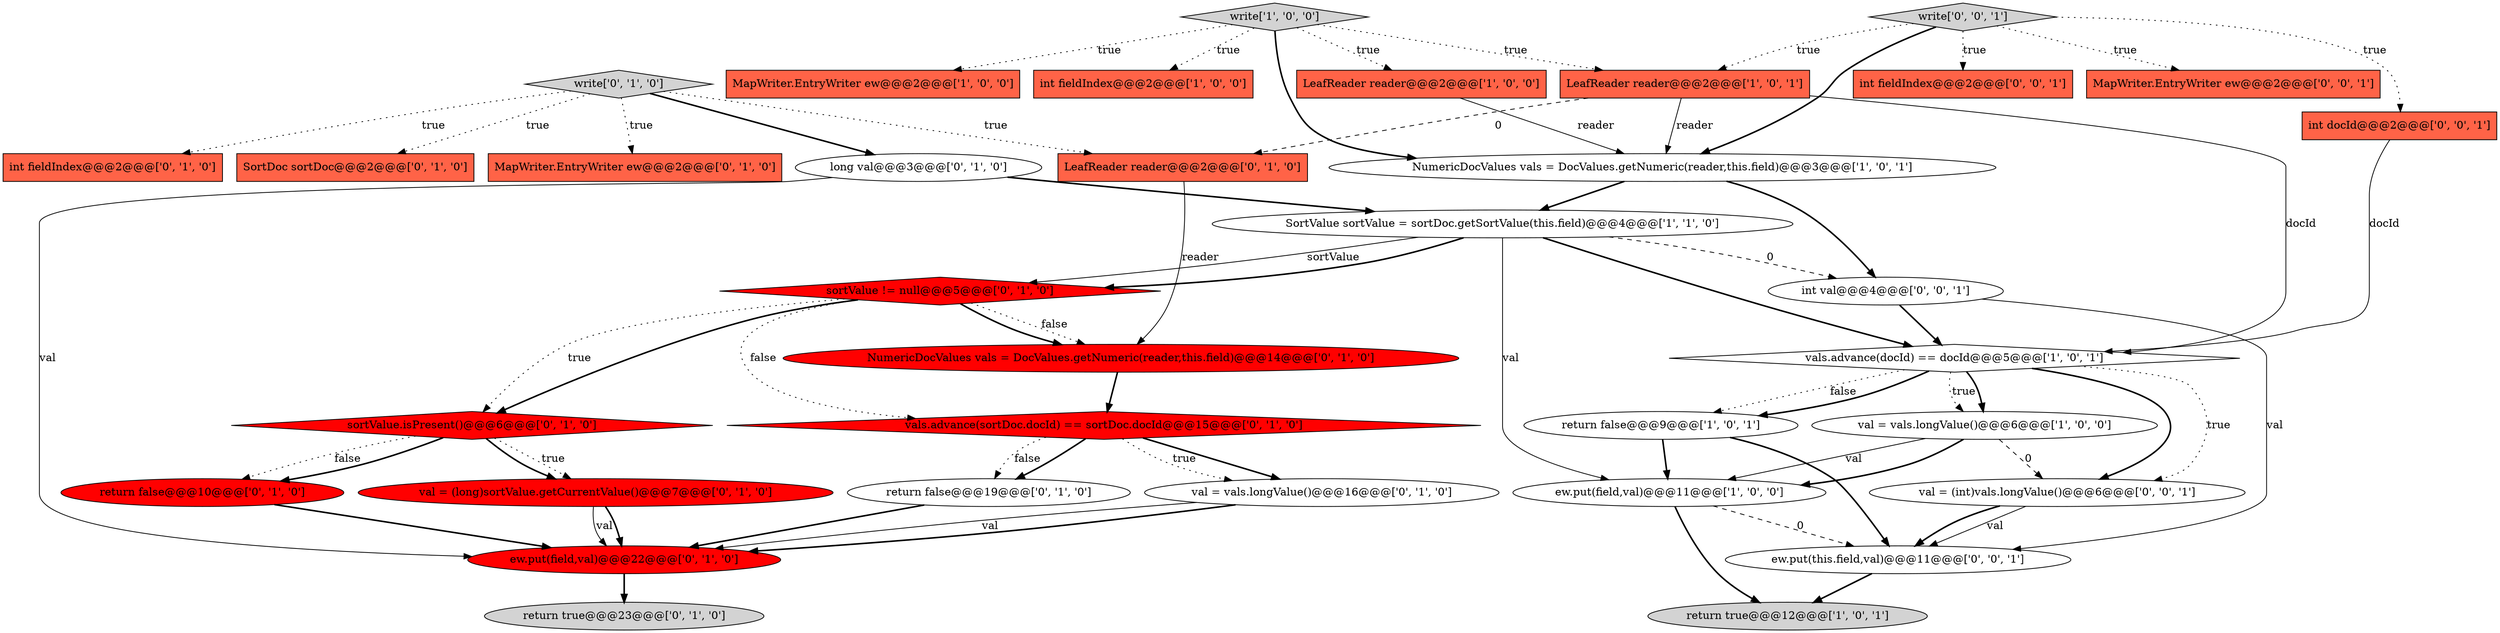 digraph {
34 [style = filled, label = "ew.put(this.field,val)@@@11@@@['0', '0', '1']", fillcolor = white, shape = ellipse image = "AAA0AAABBB3BBB"];
31 [style = filled, label = "int fieldIndex@@@2@@@['0', '0', '1']", fillcolor = tomato, shape = box image = "AAA0AAABBB3BBB"];
13 [style = filled, label = "SortDoc sortDoc@@@2@@@['0', '1', '0']", fillcolor = tomato, shape = box image = "AAA0AAABBB2BBB"];
3 [style = filled, label = "return true@@@12@@@['1', '0', '1']", fillcolor = lightgray, shape = ellipse image = "AAA0AAABBB1BBB"];
0 [style = filled, label = "return false@@@9@@@['1', '0', '1']", fillcolor = white, shape = ellipse image = "AAA0AAABBB1BBB"];
27 [style = filled, label = "return true@@@23@@@['0', '1', '0']", fillcolor = lightgray, shape = ellipse image = "AAA0AAABBB2BBB"];
33 [style = filled, label = "MapWriter.EntryWriter ew@@@2@@@['0', '0', '1']", fillcolor = tomato, shape = box image = "AAA0AAABBB3BBB"];
10 [style = filled, label = "ew.put(field,val)@@@11@@@['1', '0', '0']", fillcolor = white, shape = ellipse image = "AAA0AAABBB1BBB"];
20 [style = filled, label = "return false@@@19@@@['0', '1', '0']", fillcolor = white, shape = ellipse image = "AAA0AAABBB2BBB"];
14 [style = filled, label = "vals.advance(sortDoc.docId) == sortDoc.docId@@@15@@@['0', '1', '0']", fillcolor = red, shape = diamond image = "AAA1AAABBB2BBB"];
2 [style = filled, label = "vals.advance(docId) == docId@@@5@@@['1', '0', '1']", fillcolor = white, shape = diamond image = "AAA0AAABBB1BBB"];
21 [style = filled, label = "MapWriter.EntryWriter ew@@@2@@@['0', '1', '0']", fillcolor = tomato, shape = box image = "AAA0AAABBB2BBB"];
30 [style = filled, label = "int val@@@4@@@['0', '0', '1']", fillcolor = white, shape = ellipse image = "AAA0AAABBB3BBB"];
9 [style = filled, label = "LeafReader reader@@@2@@@['1', '0', '0']", fillcolor = tomato, shape = box image = "AAA0AAABBB1BBB"];
5 [style = filled, label = "write['1', '0', '0']", fillcolor = lightgray, shape = diamond image = "AAA0AAABBB1BBB"];
23 [style = filled, label = "ew.put(field,val)@@@22@@@['0', '1', '0']", fillcolor = red, shape = ellipse image = "AAA1AAABBB2BBB"];
11 [style = filled, label = "LeafReader reader@@@2@@@['1', '0', '1']", fillcolor = tomato, shape = box image = "AAA0AAABBB1BBB"];
32 [style = filled, label = "int docId@@@2@@@['0', '0', '1']", fillcolor = tomato, shape = box image = "AAA0AAABBB3BBB"];
6 [style = filled, label = "SortValue sortValue = sortDoc.getSortValue(this.field)@@@4@@@['1', '1', '0']", fillcolor = white, shape = ellipse image = "AAA0AAABBB1BBB"];
25 [style = filled, label = "sortValue != null@@@5@@@['0', '1', '0']", fillcolor = red, shape = diamond image = "AAA1AAABBB2BBB"];
17 [style = filled, label = "val = vals.longValue()@@@16@@@['0', '1', '0']", fillcolor = white, shape = ellipse image = "AAA0AAABBB2BBB"];
15 [style = filled, label = "long val@@@3@@@['0', '1', '0']", fillcolor = white, shape = ellipse image = "AAA0AAABBB2BBB"];
8 [style = filled, label = "MapWriter.EntryWriter ew@@@2@@@['1', '0', '0']", fillcolor = tomato, shape = box image = "AAA0AAABBB1BBB"];
28 [style = filled, label = "write['0', '0', '1']", fillcolor = lightgray, shape = diamond image = "AAA0AAABBB3BBB"];
29 [style = filled, label = "val = (int)vals.longValue()@@@6@@@['0', '0', '1']", fillcolor = white, shape = ellipse image = "AAA0AAABBB3BBB"];
4 [style = filled, label = "int fieldIndex@@@2@@@['1', '0', '0']", fillcolor = tomato, shape = box image = "AAA0AAABBB1BBB"];
22 [style = filled, label = "val = (long)sortValue.getCurrentValue()@@@7@@@['0', '1', '0']", fillcolor = red, shape = ellipse image = "AAA1AAABBB2BBB"];
7 [style = filled, label = "val = vals.longValue()@@@6@@@['1', '0', '0']", fillcolor = white, shape = ellipse image = "AAA0AAABBB1BBB"];
12 [style = filled, label = "NumericDocValues vals = DocValues.getNumeric(reader,this.field)@@@14@@@['0', '1', '0']", fillcolor = red, shape = ellipse image = "AAA1AAABBB2BBB"];
26 [style = filled, label = "LeafReader reader@@@2@@@['0', '1', '0']", fillcolor = tomato, shape = box image = "AAA1AAABBB2BBB"];
24 [style = filled, label = "write['0', '1', '0']", fillcolor = lightgray, shape = diamond image = "AAA0AAABBB2BBB"];
18 [style = filled, label = "int fieldIndex@@@2@@@['0', '1', '0']", fillcolor = tomato, shape = box image = "AAA0AAABBB2BBB"];
16 [style = filled, label = "sortValue.isPresent()@@@6@@@['0', '1', '0']", fillcolor = red, shape = diamond image = "AAA1AAABBB2BBB"];
1 [style = filled, label = "NumericDocValues vals = DocValues.getNumeric(reader,this.field)@@@3@@@['1', '0', '1']", fillcolor = white, shape = ellipse image = "AAA0AAABBB1BBB"];
19 [style = filled, label = "return false@@@10@@@['0', '1', '0']", fillcolor = red, shape = ellipse image = "AAA1AAABBB2BBB"];
28->11 [style = dotted, label="true"];
6->25 [style = solid, label="sortValue"];
22->23 [style = solid, label="val"];
28->31 [style = dotted, label="true"];
11->1 [style = solid, label="reader"];
6->10 [style = solid, label="val"];
26->12 [style = solid, label="reader"];
16->19 [style = dotted, label="false"];
23->27 [style = bold, label=""];
2->29 [style = dotted, label="true"];
24->15 [style = bold, label=""];
7->10 [style = bold, label=""];
10->34 [style = dashed, label="0"];
28->33 [style = dotted, label="true"];
11->26 [style = dashed, label="0"];
17->23 [style = solid, label="val"];
10->3 [style = bold, label=""];
14->17 [style = bold, label=""];
25->12 [style = dotted, label="false"];
11->2 [style = solid, label="docId"];
15->6 [style = bold, label=""];
28->1 [style = bold, label=""];
24->18 [style = dotted, label="true"];
2->0 [style = dotted, label="false"];
29->34 [style = bold, label=""];
16->22 [style = dotted, label="true"];
16->22 [style = bold, label=""];
16->19 [style = bold, label=""];
25->16 [style = bold, label=""];
1->30 [style = bold, label=""];
22->23 [style = bold, label=""];
17->23 [style = bold, label=""];
5->4 [style = dotted, label="true"];
6->2 [style = bold, label=""];
14->17 [style = dotted, label="true"];
0->34 [style = bold, label=""];
5->1 [style = bold, label=""];
0->10 [style = bold, label=""];
2->0 [style = bold, label=""];
1->6 [style = bold, label=""];
5->11 [style = dotted, label="true"];
28->32 [style = dotted, label="true"];
20->23 [style = bold, label=""];
25->12 [style = bold, label=""];
15->23 [style = solid, label="val"];
34->3 [style = bold, label=""];
24->26 [style = dotted, label="true"];
19->23 [style = bold, label=""];
2->7 [style = dotted, label="true"];
14->20 [style = bold, label=""];
12->14 [style = bold, label=""];
5->9 [style = dotted, label="true"];
25->14 [style = dotted, label="false"];
6->30 [style = dashed, label="0"];
7->29 [style = dashed, label="0"];
14->20 [style = dotted, label="false"];
2->7 [style = bold, label=""];
30->2 [style = bold, label=""];
5->8 [style = dotted, label="true"];
2->29 [style = bold, label=""];
9->1 [style = solid, label="reader"];
30->34 [style = solid, label="val"];
24->21 [style = dotted, label="true"];
7->10 [style = solid, label="val"];
25->16 [style = dotted, label="true"];
29->34 [style = solid, label="val"];
6->25 [style = bold, label=""];
32->2 [style = solid, label="docId"];
24->13 [style = dotted, label="true"];
}
